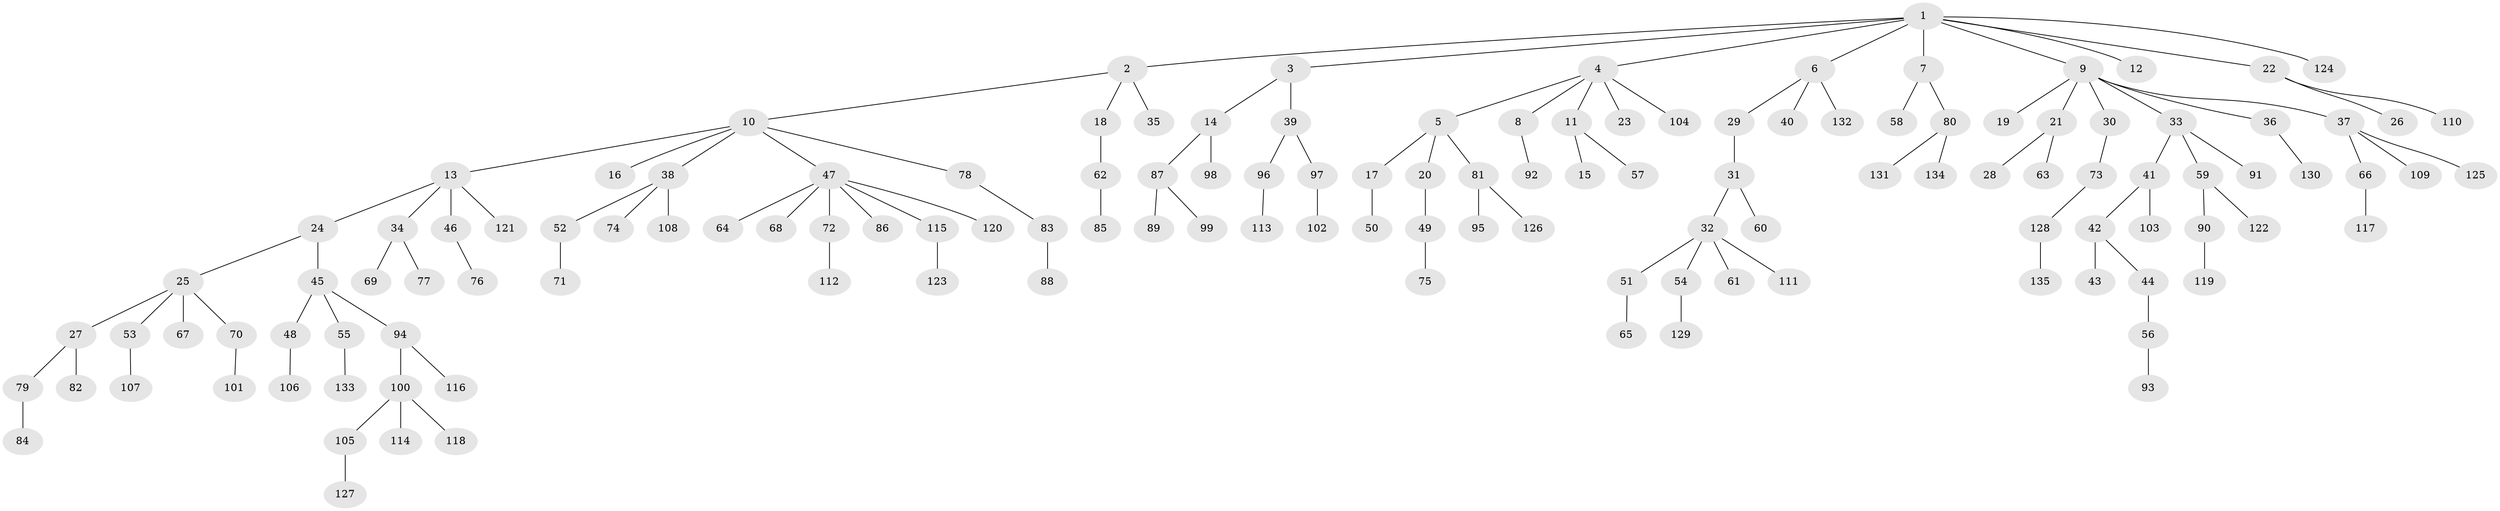 // Generated by graph-tools (version 1.1) at 2025/26/03/09/25 03:26:32]
// undirected, 135 vertices, 134 edges
graph export_dot {
graph [start="1"]
  node [color=gray90,style=filled];
  1;
  2;
  3;
  4;
  5;
  6;
  7;
  8;
  9;
  10;
  11;
  12;
  13;
  14;
  15;
  16;
  17;
  18;
  19;
  20;
  21;
  22;
  23;
  24;
  25;
  26;
  27;
  28;
  29;
  30;
  31;
  32;
  33;
  34;
  35;
  36;
  37;
  38;
  39;
  40;
  41;
  42;
  43;
  44;
  45;
  46;
  47;
  48;
  49;
  50;
  51;
  52;
  53;
  54;
  55;
  56;
  57;
  58;
  59;
  60;
  61;
  62;
  63;
  64;
  65;
  66;
  67;
  68;
  69;
  70;
  71;
  72;
  73;
  74;
  75;
  76;
  77;
  78;
  79;
  80;
  81;
  82;
  83;
  84;
  85;
  86;
  87;
  88;
  89;
  90;
  91;
  92;
  93;
  94;
  95;
  96;
  97;
  98;
  99;
  100;
  101;
  102;
  103;
  104;
  105;
  106;
  107;
  108;
  109;
  110;
  111;
  112;
  113;
  114;
  115;
  116;
  117;
  118;
  119;
  120;
  121;
  122;
  123;
  124;
  125;
  126;
  127;
  128;
  129;
  130;
  131;
  132;
  133;
  134;
  135;
  1 -- 2;
  1 -- 3;
  1 -- 4;
  1 -- 6;
  1 -- 7;
  1 -- 9;
  1 -- 12;
  1 -- 22;
  1 -- 124;
  2 -- 10;
  2 -- 18;
  2 -- 35;
  3 -- 14;
  3 -- 39;
  4 -- 5;
  4 -- 8;
  4 -- 11;
  4 -- 23;
  4 -- 104;
  5 -- 17;
  5 -- 20;
  5 -- 81;
  6 -- 29;
  6 -- 40;
  6 -- 132;
  7 -- 58;
  7 -- 80;
  8 -- 92;
  9 -- 19;
  9 -- 21;
  9 -- 30;
  9 -- 33;
  9 -- 36;
  9 -- 37;
  10 -- 13;
  10 -- 16;
  10 -- 38;
  10 -- 47;
  10 -- 78;
  11 -- 15;
  11 -- 57;
  13 -- 24;
  13 -- 34;
  13 -- 46;
  13 -- 121;
  14 -- 87;
  14 -- 98;
  17 -- 50;
  18 -- 62;
  20 -- 49;
  21 -- 28;
  21 -- 63;
  22 -- 26;
  22 -- 110;
  24 -- 25;
  24 -- 45;
  25 -- 27;
  25 -- 53;
  25 -- 67;
  25 -- 70;
  27 -- 79;
  27 -- 82;
  29 -- 31;
  30 -- 73;
  31 -- 32;
  31 -- 60;
  32 -- 51;
  32 -- 54;
  32 -- 61;
  32 -- 111;
  33 -- 41;
  33 -- 59;
  33 -- 91;
  34 -- 69;
  34 -- 77;
  36 -- 130;
  37 -- 66;
  37 -- 109;
  37 -- 125;
  38 -- 52;
  38 -- 74;
  38 -- 108;
  39 -- 96;
  39 -- 97;
  41 -- 42;
  41 -- 103;
  42 -- 43;
  42 -- 44;
  44 -- 56;
  45 -- 48;
  45 -- 55;
  45 -- 94;
  46 -- 76;
  47 -- 64;
  47 -- 68;
  47 -- 72;
  47 -- 86;
  47 -- 115;
  47 -- 120;
  48 -- 106;
  49 -- 75;
  51 -- 65;
  52 -- 71;
  53 -- 107;
  54 -- 129;
  55 -- 133;
  56 -- 93;
  59 -- 90;
  59 -- 122;
  62 -- 85;
  66 -- 117;
  70 -- 101;
  72 -- 112;
  73 -- 128;
  78 -- 83;
  79 -- 84;
  80 -- 131;
  80 -- 134;
  81 -- 95;
  81 -- 126;
  83 -- 88;
  87 -- 89;
  87 -- 99;
  90 -- 119;
  94 -- 100;
  94 -- 116;
  96 -- 113;
  97 -- 102;
  100 -- 105;
  100 -- 114;
  100 -- 118;
  105 -- 127;
  115 -- 123;
  128 -- 135;
}
